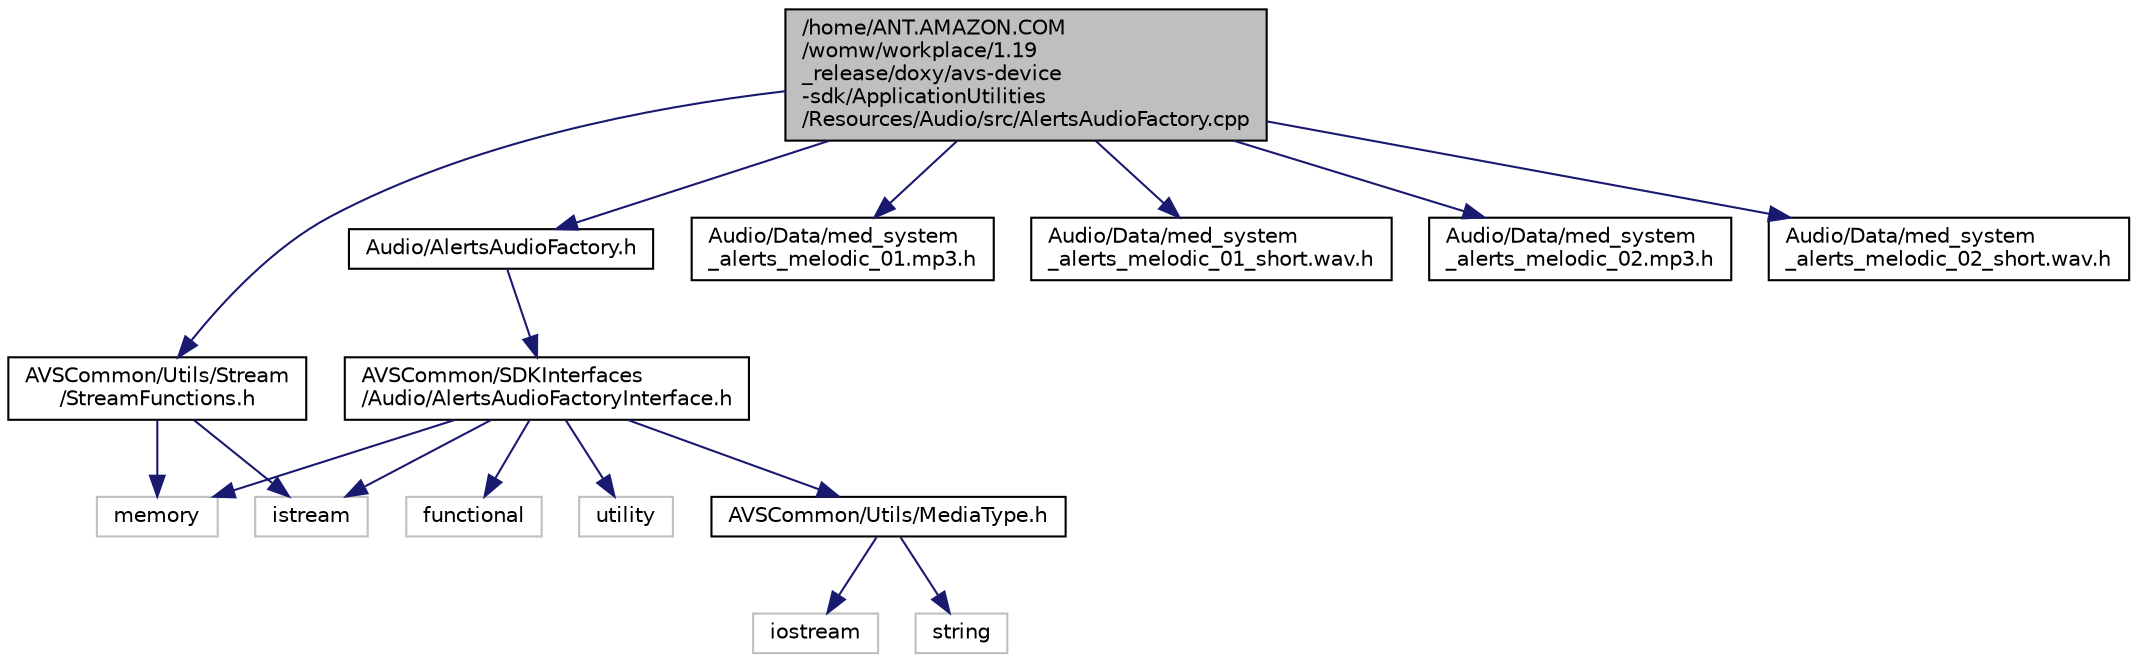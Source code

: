 digraph "/home/ANT.AMAZON.COM/womw/workplace/1.19_release/doxy/avs-device-sdk/ApplicationUtilities/Resources/Audio/src/AlertsAudioFactory.cpp"
{
  edge [fontname="Helvetica",fontsize="10",labelfontname="Helvetica",labelfontsize="10"];
  node [fontname="Helvetica",fontsize="10",shape=record];
  Node0 [label="/home/ANT.AMAZON.COM\l/womw/workplace/1.19\l_release/doxy/avs-device\l-sdk/ApplicationUtilities\l/Resources/Audio/src/AlertsAudioFactory.cpp",height=0.2,width=0.4,color="black", fillcolor="grey75", style="filled", fontcolor="black"];
  Node0 -> Node1 [color="midnightblue",fontsize="10",style="solid",fontname="Helvetica"];
  Node1 [label="Audio/AlertsAudioFactory.h",height=0.2,width=0.4,color="black", fillcolor="white", style="filled",URL="$_alerts_audio_factory_8h.html"];
  Node1 -> Node2 [color="midnightblue",fontsize="10",style="solid",fontname="Helvetica"];
  Node2 [label="AVSCommon/SDKInterfaces\l/Audio/AlertsAudioFactoryInterface.h",height=0.2,width=0.4,color="black", fillcolor="white", style="filled",URL="$_alerts_audio_factory_interface_8h.html"];
  Node2 -> Node3 [color="midnightblue",fontsize="10",style="solid",fontname="Helvetica"];
  Node3 [label="functional",height=0.2,width=0.4,color="grey75", fillcolor="white", style="filled"];
  Node2 -> Node4 [color="midnightblue",fontsize="10",style="solid",fontname="Helvetica"];
  Node4 [label="istream",height=0.2,width=0.4,color="grey75", fillcolor="white", style="filled"];
  Node2 -> Node5 [color="midnightblue",fontsize="10",style="solid",fontname="Helvetica"];
  Node5 [label="memory",height=0.2,width=0.4,color="grey75", fillcolor="white", style="filled"];
  Node2 -> Node6 [color="midnightblue",fontsize="10",style="solid",fontname="Helvetica"];
  Node6 [label="utility",height=0.2,width=0.4,color="grey75", fillcolor="white", style="filled"];
  Node2 -> Node7 [color="midnightblue",fontsize="10",style="solid",fontname="Helvetica"];
  Node7 [label="AVSCommon/Utils/MediaType.h",height=0.2,width=0.4,color="black", fillcolor="white", style="filled",URL="$_media_type_8h.html"];
  Node7 -> Node8 [color="midnightblue",fontsize="10",style="solid",fontname="Helvetica"];
  Node8 [label="iostream",height=0.2,width=0.4,color="grey75", fillcolor="white", style="filled"];
  Node7 -> Node9 [color="midnightblue",fontsize="10",style="solid",fontname="Helvetica"];
  Node9 [label="string",height=0.2,width=0.4,color="grey75", fillcolor="white", style="filled"];
  Node0 -> Node10 [color="midnightblue",fontsize="10",style="solid",fontname="Helvetica"];
  Node10 [label="AVSCommon/Utils/Stream\l/StreamFunctions.h",height=0.2,width=0.4,color="black", fillcolor="white", style="filled",URL="$_stream_functions_8h.html"];
  Node10 -> Node5 [color="midnightblue",fontsize="10",style="solid",fontname="Helvetica"];
  Node10 -> Node4 [color="midnightblue",fontsize="10",style="solid",fontname="Helvetica"];
  Node0 -> Node11 [color="midnightblue",fontsize="10",style="solid",fontname="Helvetica"];
  Node11 [label="Audio/Data/med_system\l_alerts_melodic_01.mp3.h",height=0.2,width=0.4,color="black", fillcolor="white", style="filled",URL="$med__system__alerts__melodic__01_8mp3_8h.html"];
  Node0 -> Node12 [color="midnightblue",fontsize="10",style="solid",fontname="Helvetica"];
  Node12 [label="Audio/Data/med_system\l_alerts_melodic_01_short.wav.h",height=0.2,width=0.4,color="black", fillcolor="white", style="filled",URL="$med__system__alerts__melodic__01__short_8wav_8h.html"];
  Node0 -> Node13 [color="midnightblue",fontsize="10",style="solid",fontname="Helvetica"];
  Node13 [label="Audio/Data/med_system\l_alerts_melodic_02.mp3.h",height=0.2,width=0.4,color="black", fillcolor="white", style="filled",URL="$med__system__alerts__melodic__02_8mp3_8h.html"];
  Node0 -> Node14 [color="midnightblue",fontsize="10",style="solid",fontname="Helvetica"];
  Node14 [label="Audio/Data/med_system\l_alerts_melodic_02_short.wav.h",height=0.2,width=0.4,color="black", fillcolor="white", style="filled",URL="$med__system__alerts__melodic__02__short_8wav_8h.html"];
}
